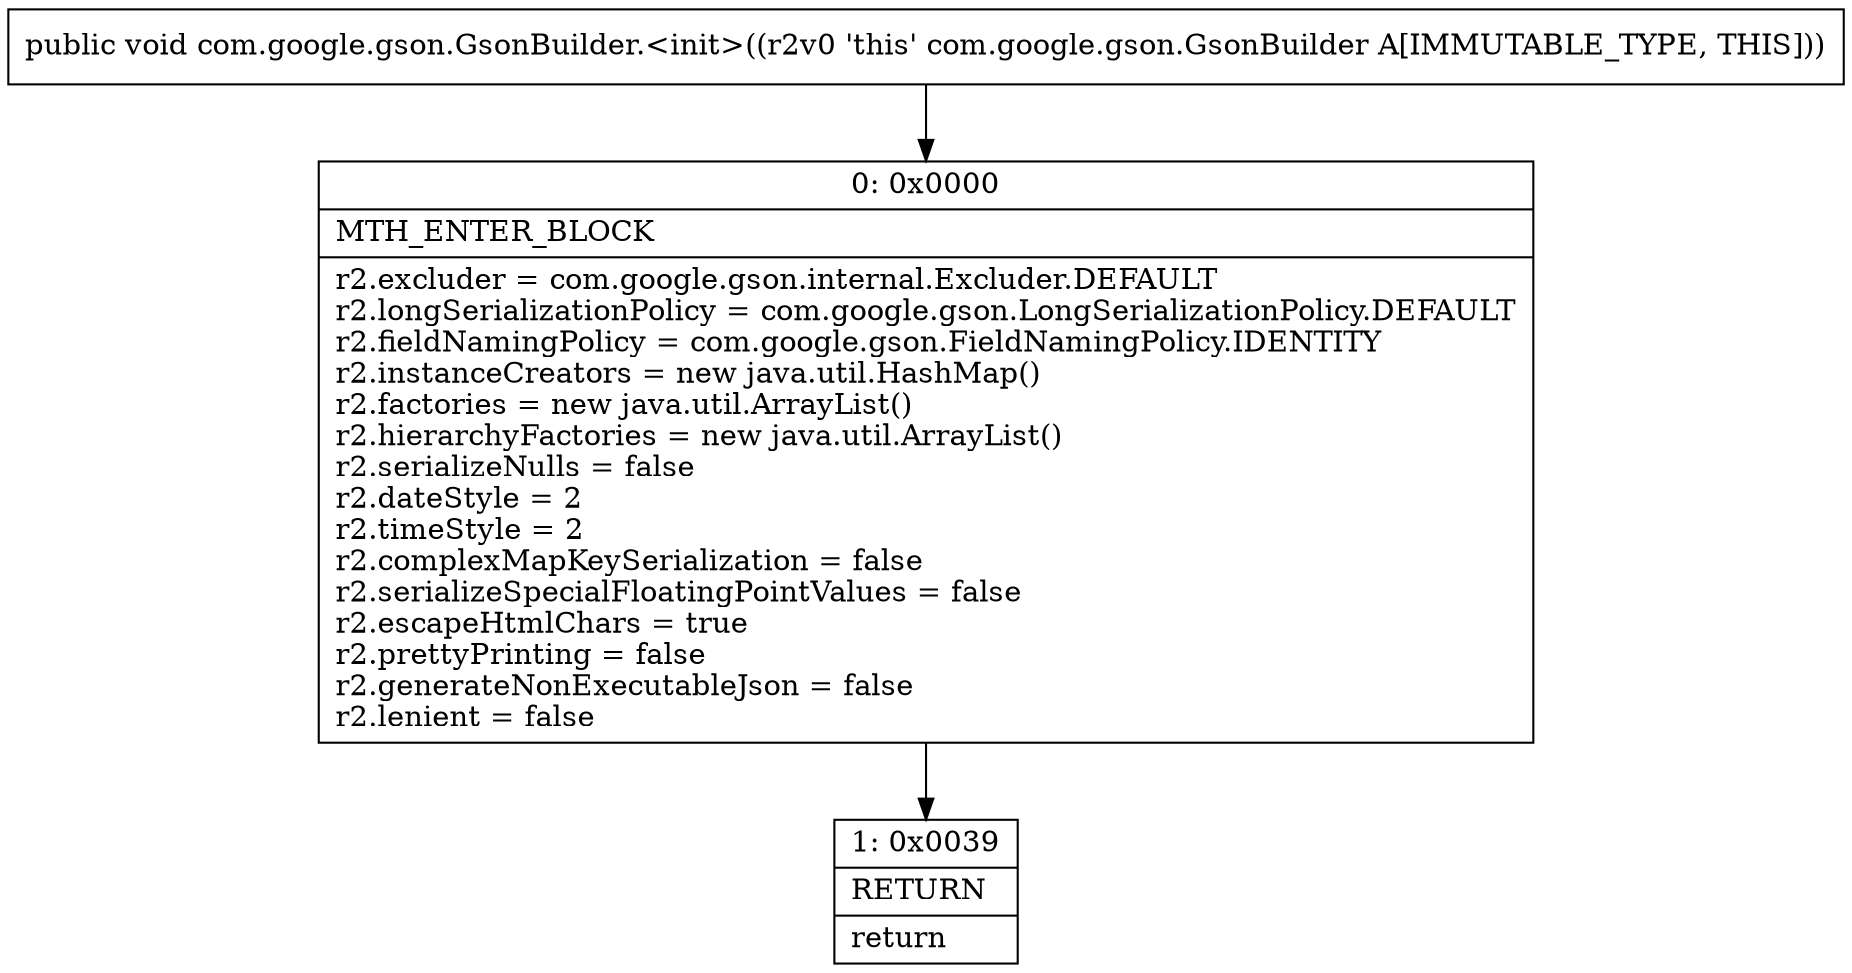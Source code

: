 digraph "CFG forcom.google.gson.GsonBuilder.\<init\>()V" {
Node_0 [shape=record,label="{0\:\ 0x0000|MTH_ENTER_BLOCK\l|r2.excluder = com.google.gson.internal.Excluder.DEFAULT\lr2.longSerializationPolicy = com.google.gson.LongSerializationPolicy.DEFAULT\lr2.fieldNamingPolicy = com.google.gson.FieldNamingPolicy.IDENTITY\lr2.instanceCreators = new java.util.HashMap()\lr2.factories = new java.util.ArrayList()\lr2.hierarchyFactories = new java.util.ArrayList()\lr2.serializeNulls = false\lr2.dateStyle = 2\lr2.timeStyle = 2\lr2.complexMapKeySerialization = false\lr2.serializeSpecialFloatingPointValues = false\lr2.escapeHtmlChars = true\lr2.prettyPrinting = false\lr2.generateNonExecutableJson = false\lr2.lenient = false\l}"];
Node_1 [shape=record,label="{1\:\ 0x0039|RETURN\l|return\l}"];
MethodNode[shape=record,label="{public void com.google.gson.GsonBuilder.\<init\>((r2v0 'this' com.google.gson.GsonBuilder A[IMMUTABLE_TYPE, THIS])) }"];
MethodNode -> Node_0;
Node_0 -> Node_1;
}


